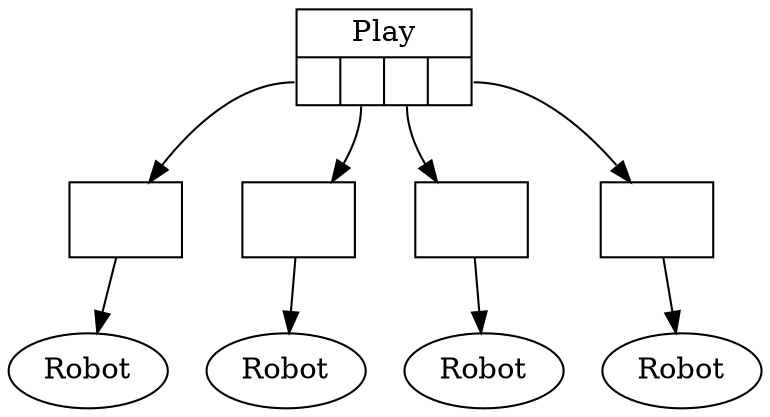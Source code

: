digraph G
{
    node [shape = record];
    Play [label = "{Play|{<r1>|<r2>|<r3>|<r4>}}"];
    Sub1 [label = "<r1>"];
    Sub2 [label = "<r2>"];
    Sub3 [label = "<r3>"];
    Sub4 [label = "<r4>"];

    node [shape = ellipse];
    Robot1 [label = "Robot"];
    Robot2 [label = "Robot"];
    Robot3 [label = "Robot"];
    Robot4 [label = "Robot"];

    Play:r1 -> Sub1:r1;
    Play:r2 -> Sub2:r2;
    Play:r3 -> Sub3:r3;
    Play:r4 -> Sub4:r4;

    Sub1:r1 -> Robot1;
    Sub2:r2 -> Robot2;
    Sub3:r3 -> Robot3;
    Sub4:r4 -> Robot4;
}
